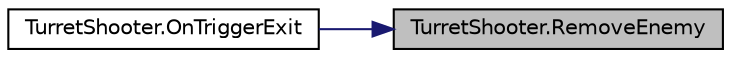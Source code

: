 digraph "TurretShooter.RemoveEnemy"
{
 // INTERACTIVE_SVG=YES
 // LATEX_PDF_SIZE
  edge [fontname="Helvetica",fontsize="10",labelfontname="Helvetica",labelfontsize="10"];
  node [fontname="Helvetica",fontsize="10",shape=record];
  rankdir="RL";
  Node1 [label="TurretShooter.RemoveEnemy",height=0.2,width=0.4,color="black", fillcolor="grey75", style="filled", fontcolor="black",tooltip="When an Attackable entity exits the range trigger, it gets removed from the corresponding list depend..."];
  Node1 -> Node2 [dir="back",color="midnightblue",fontsize="10",style="solid",fontname="Helvetica"];
  Node2 [label="TurretShooter.OnTriggerExit",height=0.2,width=0.4,color="black", fillcolor="white", style="filled",URL="$class_turret_shooter.html#a91af004b685cacac7466bcebe82eb08d",tooltip=" "];
}
